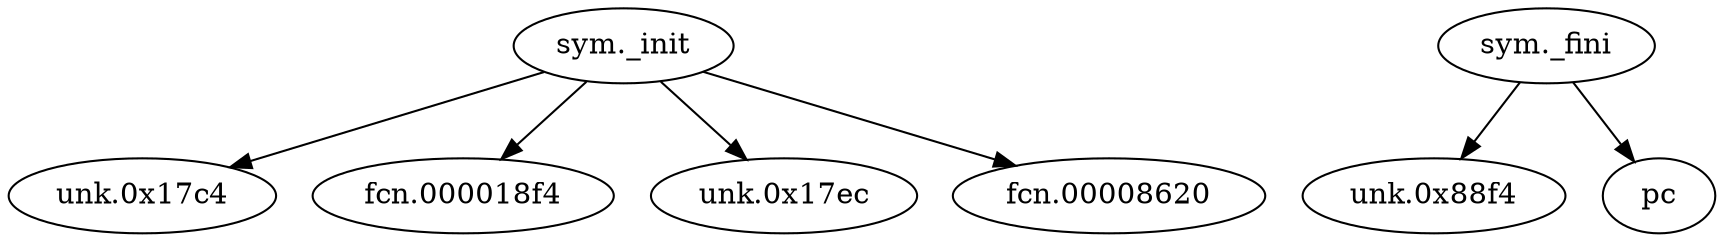 digraph code {
  "0x000017a0" [label="sym._init"];
  "0x000017a0" -> "0x000017c4";
  "0x000017c4" [label="unk.0x17c4"];
  "0x000017a0" -> "0x000018f4";
  "0x000018f4" [label="fcn.000018f4"];
  "0x000017a0" -> "0x000017ec";
  "0x000017ec" [label="unk.0x17ec"];
  "0x000017a0" -> "0x00008620";
  "0x00008620" [label="fcn.00008620"];
  "0x000088d0" [label="sym._fini"];
  "0x000088d0" -> "0x000088f4";
  "0x000088f4" [label="unk.0x88f4"];
  "0x000088d0" -> "0x00001820";
  "0x00001820" [label="pc"];
}